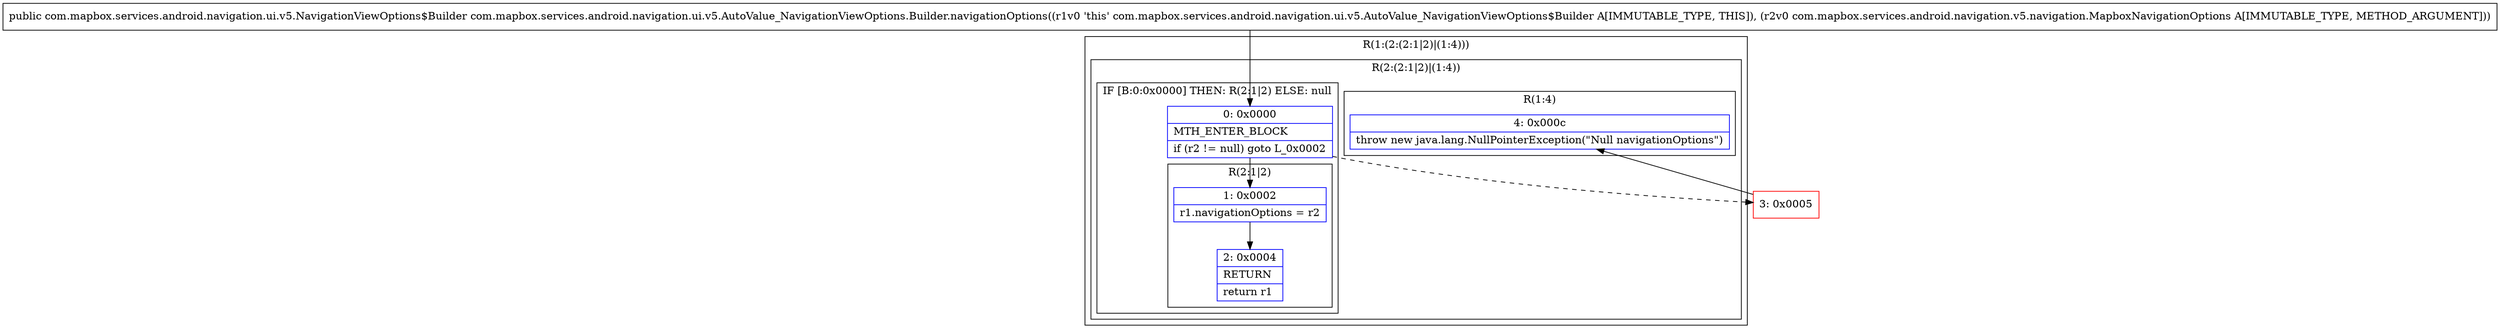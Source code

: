 digraph "CFG forcom.mapbox.services.android.navigation.ui.v5.AutoValue_NavigationViewOptions.Builder.navigationOptions(Lcom\/mapbox\/services\/android\/navigation\/v5\/navigation\/MapboxNavigationOptions;)Lcom\/mapbox\/services\/android\/navigation\/ui\/v5\/NavigationViewOptions$Builder;" {
subgraph cluster_Region_288470527 {
label = "R(1:(2:(2:1|2)|(1:4)))";
node [shape=record,color=blue];
subgraph cluster_Region_1168722433 {
label = "R(2:(2:1|2)|(1:4))";
node [shape=record,color=blue];
subgraph cluster_IfRegion_1684934728 {
label = "IF [B:0:0x0000] THEN: R(2:1|2) ELSE: null";
node [shape=record,color=blue];
Node_0 [shape=record,label="{0\:\ 0x0000|MTH_ENTER_BLOCK\l|if (r2 != null) goto L_0x0002\l}"];
subgraph cluster_Region_194397442 {
label = "R(2:1|2)";
node [shape=record,color=blue];
Node_1 [shape=record,label="{1\:\ 0x0002|r1.navigationOptions = r2\l}"];
Node_2 [shape=record,label="{2\:\ 0x0004|RETURN\l|return r1\l}"];
}
}
subgraph cluster_Region_387225538 {
label = "R(1:4)";
node [shape=record,color=blue];
Node_4 [shape=record,label="{4\:\ 0x000c|throw new java.lang.NullPointerException(\"Null navigationOptions\")\l}"];
}
}
}
Node_3 [shape=record,color=red,label="{3\:\ 0x0005}"];
MethodNode[shape=record,label="{public com.mapbox.services.android.navigation.ui.v5.NavigationViewOptions$Builder com.mapbox.services.android.navigation.ui.v5.AutoValue_NavigationViewOptions.Builder.navigationOptions((r1v0 'this' com.mapbox.services.android.navigation.ui.v5.AutoValue_NavigationViewOptions$Builder A[IMMUTABLE_TYPE, THIS]), (r2v0 com.mapbox.services.android.navigation.v5.navigation.MapboxNavigationOptions A[IMMUTABLE_TYPE, METHOD_ARGUMENT])) }"];
MethodNode -> Node_0;
Node_0 -> Node_1;
Node_0 -> Node_3[style=dashed];
Node_1 -> Node_2;
Node_3 -> Node_4;
}

